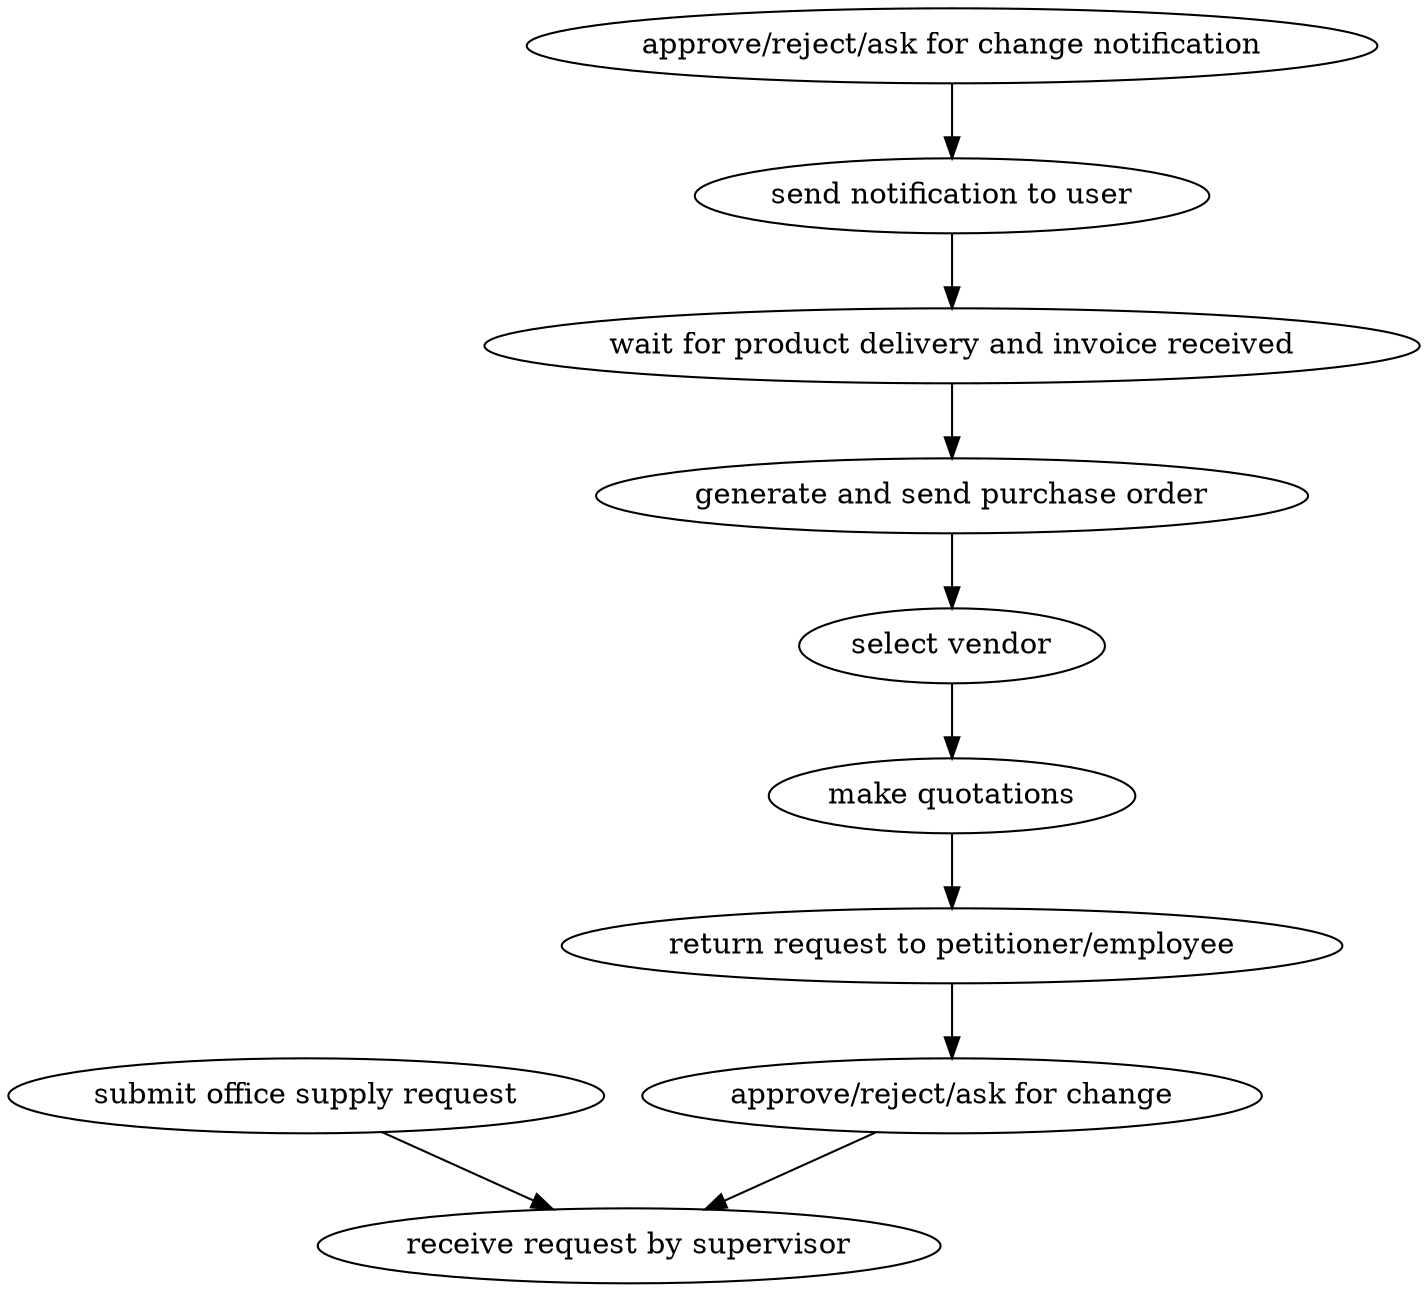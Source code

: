 strict digraph "doc-5.3" {
	graph [name="doc-5.3"];
	"submit office supply request"	[attrs="{'type': 'Activity', 'label': 'submit office supply request'}"];
	"receive request by supervisor"	[attrs="{'type': 'Activity', 'label': 'receive request by supervisor'}"];
	"submit office supply request" -> "receive request by supervisor"	[attrs="{'type': 'flow', 'label': 'flow'}"];
	"approve/reject/ask for change"	[attrs="{'type': 'Activity', 'label': 'approve/reject/ask for change'}"];
	"approve/reject/ask for change" -> "receive request by supervisor"	[attrs="{'type': 'flow', 'label': 'flow'}"];
	"return request to petitioner/employee"	[attrs="{'type': 'Activity', 'label': 'return request to petitioner/employee'}"];
	"return request to petitioner/employee" -> "approve/reject/ask for change"	[attrs="{'type': 'flow', 'label': 'flow'}"];
	"make quotations"	[attrs="{'type': 'Activity', 'label': 'make quotations'}"];
	"make quotations" -> "return request to petitioner/employee"	[attrs="{'type': 'flow', 'label': 'flow'}"];
	"select vendor"	[attrs="{'type': 'Activity', 'label': 'select vendor'}"];
	"select vendor" -> "make quotations"	[attrs="{'type': 'flow', 'label': 'flow'}"];
	"generate and send purchase order"	[attrs="{'type': 'Activity', 'label': 'generate and send purchase order'}"];
	"generate and send purchase order" -> "select vendor"	[attrs="{'type': 'flow', 'label': 'flow'}"];
	"wait for product delivery and invoice received"	[attrs="{'type': 'Activity', 'label': 'wait for product delivery and invoice received'}"];
	"wait for product delivery and invoice received" -> "generate and send purchase order"	[attrs="{'type': 'flow', 'label': 'flow'}"];
	"send notification to user"	[attrs="{'type': 'Activity', 'label': 'send notification to user'}"];
	"send notification to user" -> "wait for product delivery and invoice received"	[attrs="{'type': 'flow', 'label': 'flow'}"];
	"approve/reject/ask for change notification"	[attrs="{'type': 'Activity', 'label': 'approve/reject/ask for change notification'}"];
	"approve/reject/ask for change notification" -> "send notification to user"	[attrs="{'type': 'flow', 'label': 'flow'}"];
}
